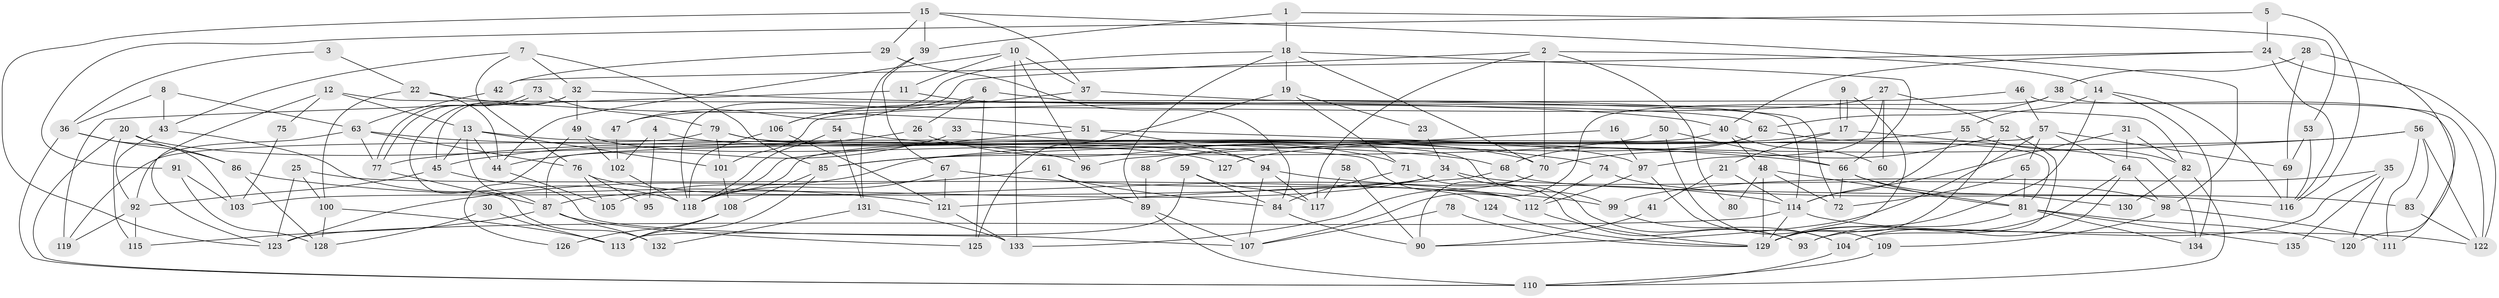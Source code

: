 // coarse degree distribution, {17: 0.037037037037037035, 8: 0.16666666666666666, 7: 0.14814814814814814, 4: 0.07407407407407407, 16: 0.018518518518518517, 13: 0.018518518518518517, 10: 0.05555555555555555, 6: 0.05555555555555555, 3: 0.1111111111111111, 2: 0.14814814814814814, 12: 0.018518518518518517, 5: 0.09259259259259259, 14: 0.018518518518518517, 9: 0.018518518518518517, 1: 0.018518518518518517}
// Generated by graph-tools (version 1.1) at 2025/18/03/04/25 18:18:33]
// undirected, 135 vertices, 270 edges
graph export_dot {
graph [start="1"]
  node [color=gray90,style=filled];
  1;
  2;
  3;
  4;
  5;
  6;
  7;
  8;
  9;
  10;
  11;
  12;
  13;
  14;
  15;
  16;
  17;
  18;
  19;
  20;
  21;
  22;
  23;
  24;
  25;
  26;
  27;
  28;
  29;
  30;
  31;
  32;
  33;
  34;
  35;
  36;
  37;
  38;
  39;
  40;
  41;
  42;
  43;
  44;
  45;
  46;
  47;
  48;
  49;
  50;
  51;
  52;
  53;
  54;
  55;
  56;
  57;
  58;
  59;
  60;
  61;
  62;
  63;
  64;
  65;
  66;
  67;
  68;
  69;
  70;
  71;
  72;
  73;
  74;
  75;
  76;
  77;
  78;
  79;
  80;
  81;
  82;
  83;
  84;
  85;
  86;
  87;
  88;
  89;
  90;
  91;
  92;
  93;
  94;
  95;
  96;
  97;
  98;
  99;
  100;
  101;
  102;
  103;
  104;
  105;
  106;
  107;
  108;
  109;
  110;
  111;
  112;
  113;
  114;
  115;
  116;
  117;
  118;
  119;
  120;
  121;
  122;
  123;
  124;
  125;
  126;
  127;
  128;
  129;
  130;
  131;
  132;
  133;
  134;
  135;
  1 -- 39;
  1 -- 18;
  1 -- 53;
  2 -- 70;
  2 -- 14;
  2 -- 80;
  2 -- 117;
  2 -- 118;
  3 -- 22;
  3 -- 36;
  4 -- 70;
  4 -- 102;
  4 -- 95;
  5 -- 91;
  5 -- 24;
  5 -- 116;
  6 -- 106;
  6 -- 26;
  6 -- 114;
  6 -- 125;
  7 -- 85;
  7 -- 76;
  7 -- 32;
  7 -- 43;
  8 -- 43;
  8 -- 63;
  8 -- 36;
  9 -- 17;
  9 -- 17;
  9 -- 129;
  10 -- 11;
  10 -- 37;
  10 -- 44;
  10 -- 96;
  10 -- 133;
  11 -- 62;
  11 -- 119;
  12 -- 82;
  12 -- 123;
  12 -- 13;
  12 -- 75;
  13 -- 87;
  13 -- 44;
  13 -- 45;
  13 -- 101;
  13 -- 124;
  14 -- 116;
  14 -- 129;
  14 -- 55;
  14 -- 134;
  15 -- 37;
  15 -- 39;
  15 -- 29;
  15 -- 98;
  15 -- 123;
  16 -- 97;
  16 -- 96;
  17 -- 134;
  17 -- 21;
  17 -- 127;
  18 -- 89;
  18 -- 66;
  18 -- 19;
  18 -- 47;
  18 -- 70;
  19 -- 125;
  19 -- 23;
  19 -- 71;
  20 -- 110;
  20 -- 86;
  20 -- 96;
  20 -- 115;
  21 -- 114;
  21 -- 41;
  22 -- 51;
  22 -- 44;
  22 -- 100;
  23 -- 34;
  24 -- 116;
  24 -- 122;
  24 -- 40;
  24 -- 42;
  25 -- 123;
  25 -- 112;
  25 -- 100;
  26 -- 71;
  26 -- 45;
  27 -- 97;
  27 -- 52;
  27 -- 47;
  27 -- 60;
  28 -- 120;
  28 -- 38;
  28 -- 69;
  29 -- 42;
  29 -- 84;
  30 -- 128;
  30 -- 113;
  31 -- 114;
  31 -- 64;
  31 -- 82;
  32 -- 40;
  32 -- 45;
  32 -- 49;
  32 -- 132;
  33 -- 97;
  33 -- 44;
  34 -- 87;
  34 -- 98;
  34 -- 93;
  34 -- 103;
  35 -- 99;
  35 -- 93;
  35 -- 120;
  35 -- 135;
  36 -- 110;
  36 -- 86;
  36 -- 103;
  37 -- 106;
  37 -- 72;
  38 -- 107;
  38 -- 122;
  38 -- 62;
  39 -- 131;
  39 -- 67;
  40 -- 118;
  40 -- 48;
  40 -- 60;
  41 -- 90;
  42 -- 63;
  43 -- 92;
  43 -- 118;
  44 -- 105;
  45 -- 92;
  45 -- 107;
  46 -- 57;
  46 -- 101;
  46 -- 111;
  47 -- 102;
  48 -- 129;
  48 -- 72;
  48 -- 80;
  48 -- 81;
  49 -- 102;
  49 -- 126;
  49 -- 127;
  50 -- 66;
  50 -- 85;
  50 -- 109;
  51 -- 94;
  51 -- 118;
  51 -- 66;
  52 -- 70;
  52 -- 129;
  52 -- 104;
  53 -- 116;
  53 -- 69;
  54 -- 118;
  54 -- 131;
  54 -- 74;
  55 -- 77;
  55 -- 82;
  55 -- 114;
  56 -- 111;
  56 -- 85;
  56 -- 83;
  56 -- 105;
  56 -- 122;
  57 -- 69;
  57 -- 64;
  57 -- 65;
  57 -- 87;
  57 -- 90;
  58 -- 117;
  58 -- 90;
  59 -- 84;
  59 -- 117;
  59 -- 113;
  61 -- 84;
  61 -- 123;
  61 -- 89;
  62 -- 81;
  62 -- 68;
  62 -- 88;
  63 -- 92;
  63 -- 68;
  63 -- 76;
  63 -- 77;
  64 -- 129;
  64 -- 104;
  64 -- 98;
  65 -- 72;
  65 -- 81;
  66 -- 81;
  66 -- 72;
  66 -- 130;
  67 -- 118;
  67 -- 121;
  67 -- 99;
  68 -- 83;
  68 -- 121;
  69 -- 116;
  70 -- 90;
  70 -- 133;
  71 -- 93;
  71 -- 84;
  73 -- 77;
  73 -- 77;
  73 -- 79;
  74 -- 116;
  74 -- 112;
  75 -- 103;
  76 -- 105;
  76 -- 95;
  76 -- 112;
  77 -- 87;
  78 -- 107;
  78 -- 129;
  79 -- 94;
  79 -- 99;
  79 -- 101;
  79 -- 119;
  81 -- 93;
  81 -- 120;
  81 -- 134;
  81 -- 135;
  82 -- 110;
  82 -- 130;
  83 -- 122;
  84 -- 90;
  85 -- 113;
  85 -- 108;
  86 -- 121;
  86 -- 128;
  87 -- 115;
  87 -- 125;
  87 -- 132;
  88 -- 89;
  89 -- 110;
  89 -- 107;
  91 -- 103;
  91 -- 128;
  92 -- 115;
  92 -- 119;
  94 -- 107;
  94 -- 114;
  94 -- 117;
  97 -- 104;
  97 -- 112;
  98 -- 109;
  98 -- 111;
  99 -- 104;
  100 -- 113;
  100 -- 128;
  101 -- 108;
  102 -- 118;
  104 -- 110;
  106 -- 121;
  106 -- 118;
  108 -- 113;
  108 -- 126;
  109 -- 110;
  112 -- 129;
  114 -- 122;
  114 -- 123;
  114 -- 129;
  121 -- 133;
  124 -- 129;
  131 -- 132;
  131 -- 133;
}
